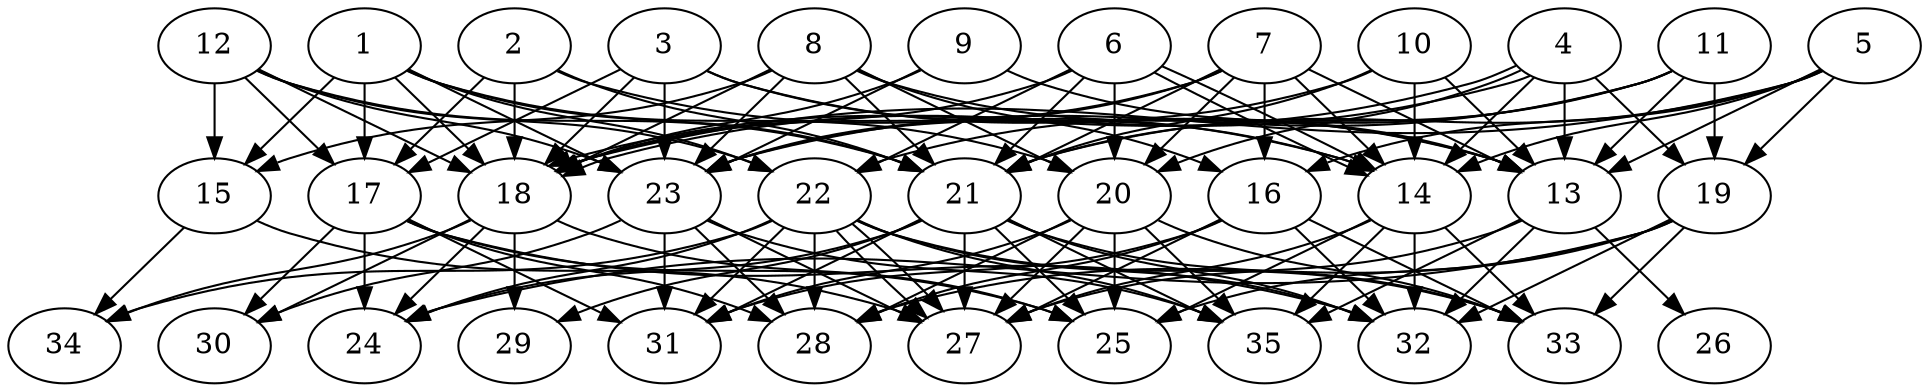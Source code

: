 // DAG automatically generated by daggen at Thu Oct  3 14:05:36 2019
// ./daggen --dot -n 35 --ccr 0.3 --fat 0.7 --regular 0.9 --density 0.9 --mindata 5242880 --maxdata 52428800 
digraph G {
  1 [size="43772587", alpha="0.04", expect_size="13131776"] 
  1 -> 15 [size ="13131776"]
  1 -> 17 [size ="13131776"]
  1 -> 18 [size ="13131776"]
  1 -> 20 [size ="13131776"]
  1 -> 21 [size ="13131776"]
  1 -> 22 [size ="13131776"]
  1 -> 23 [size ="13131776"]
  2 [size="164464640", alpha="0.17", expect_size="49339392"] 
  2 -> 14 [size ="49339392"]
  2 -> 17 [size ="49339392"]
  2 -> 18 [size ="49339392"]
  2 -> 21 [size ="49339392"]
  3 [size="125873493", alpha="0.01", expect_size="37762048"] 
  3 -> 13 [size ="37762048"]
  3 -> 14 [size ="37762048"]
  3 -> 17 [size ="37762048"]
  3 -> 18 [size ="37762048"]
  3 -> 23 [size ="37762048"]
  4 [size="160614400", alpha="0.01", expect_size="48184320"] 
  4 -> 13 [size ="48184320"]
  4 -> 14 [size ="48184320"]
  4 -> 18 [size ="48184320"]
  4 -> 18 [size ="48184320"]
  4 -> 19 [size ="48184320"]
  4 -> 20 [size ="48184320"]
  5 [size="170318507", alpha="0.06", expect_size="51095552"] 
  5 -> 13 [size ="51095552"]
  5 -> 14 [size ="51095552"]
  5 -> 16 [size ="51095552"]
  5 -> 18 [size ="51095552"]
  5 -> 19 [size ="51095552"]
  5 -> 21 [size ="51095552"]
  6 [size="45073067", alpha="0.10", expect_size="13521920"] 
  6 -> 14 [size ="13521920"]
  6 -> 14 [size ="13521920"]
  6 -> 18 [size ="13521920"]
  6 -> 20 [size ="13521920"]
  6 -> 21 [size ="13521920"]
  6 -> 22 [size ="13521920"]
  7 [size="147527680", alpha="0.20", expect_size="44258304"] 
  7 -> 13 [size ="44258304"]
  7 -> 14 [size ="44258304"]
  7 -> 16 [size ="44258304"]
  7 -> 18 [size ="44258304"]
  7 -> 20 [size ="44258304"]
  7 -> 21 [size ="44258304"]
  7 -> 23 [size ="44258304"]
  8 [size="130170880", alpha="0.05", expect_size="39051264"] 
  8 -> 13 [size ="39051264"]
  8 -> 15 [size ="39051264"]
  8 -> 16 [size ="39051264"]
  8 -> 18 [size ="39051264"]
  8 -> 20 [size ="39051264"]
  8 -> 21 [size ="39051264"]
  8 -> 23 [size ="39051264"]
  9 [size="146530987", alpha="0.05", expect_size="43959296"] 
  9 -> 13 [size ="43959296"]
  9 -> 18 [size ="43959296"]
  9 -> 23 [size ="43959296"]
  10 [size="51025920", alpha="0.12", expect_size="15307776"] 
  10 -> 13 [size ="15307776"]
  10 -> 14 [size ="15307776"]
  10 -> 21 [size ="15307776"]
  10 -> 23 [size ="15307776"]
  11 [size="158634667", alpha="0.17", expect_size="47590400"] 
  11 -> 13 [size ="47590400"]
  11 -> 19 [size ="47590400"]
  11 -> 21 [size ="47590400"]
  11 -> 22 [size ="47590400"]
  11 -> 23 [size ="47590400"]
  12 [size="32191147", alpha="0.12", expect_size="9657344"] 
  12 -> 15 [size ="9657344"]
  12 -> 17 [size ="9657344"]
  12 -> 18 [size ="9657344"]
  12 -> 21 [size ="9657344"]
  12 -> 22 [size ="9657344"]
  12 -> 23 [size ="9657344"]
  13 [size="165771947", alpha="0.05", expect_size="49731584"] 
  13 -> 26 [size ="49731584"]
  13 -> 27 [size ="49731584"]
  13 -> 32 [size ="49731584"]
  13 -> 35 [size ="49731584"]
  14 [size="174346240", alpha="0.06", expect_size="52303872"] 
  14 -> 25 [size ="52303872"]
  14 -> 27 [size ="52303872"]
  14 -> 32 [size ="52303872"]
  14 -> 33 [size ="52303872"]
  14 -> 35 [size ="52303872"]
  15 [size="28095147", alpha="0.07", expect_size="8428544"] 
  15 -> 27 [size ="8428544"]
  15 -> 34 [size ="8428544"]
  16 [size="78291627", alpha="0.00", expect_size="23487488"] 
  16 -> 27 [size ="23487488"]
  16 -> 28 [size ="23487488"]
  16 -> 31 [size ="23487488"]
  16 -> 32 [size ="23487488"]
  16 -> 33 [size ="23487488"]
  17 [size="157255680", alpha="0.03", expect_size="47176704"] 
  17 -> 24 [size ="47176704"]
  17 -> 25 [size ="47176704"]
  17 -> 28 [size ="47176704"]
  17 -> 30 [size ="47176704"]
  17 -> 31 [size ="47176704"]
  17 -> 32 [size ="47176704"]
  18 [size="156777813", alpha="0.13", expect_size="47033344"] 
  18 -> 24 [size ="47033344"]
  18 -> 25 [size ="47033344"]
  18 -> 29 [size ="47033344"]
  18 -> 30 [size ="47033344"]
  18 -> 34 [size ="47033344"]
  19 [size="40366080", alpha="0.01", expect_size="12109824"] 
  19 -> 24 [size ="12109824"]
  19 -> 25 [size ="12109824"]
  19 -> 28 [size ="12109824"]
  19 -> 32 [size ="12109824"]
  19 -> 33 [size ="12109824"]
  20 [size="81452373", alpha="0.19", expect_size="24435712"] 
  20 -> 25 [size ="24435712"]
  20 -> 27 [size ="24435712"]
  20 -> 28 [size ="24435712"]
  20 -> 31 [size ="24435712"]
  20 -> 33 [size ="24435712"]
  20 -> 35 [size ="24435712"]
  21 [size="19793920", alpha="0.02", expect_size="5938176"] 
  21 -> 24 [size ="5938176"]
  21 -> 25 [size ="5938176"]
  21 -> 27 [size ="5938176"]
  21 -> 29 [size ="5938176"]
  21 -> 31 [size ="5938176"]
  21 -> 32 [size ="5938176"]
  21 -> 33 [size ="5938176"]
  21 -> 35 [size ="5938176"]
  22 [size="155344213", alpha="0.02", expect_size="46603264"] 
  22 -> 24 [size ="46603264"]
  22 -> 27 [size ="46603264"]
  22 -> 27 [size ="46603264"]
  22 -> 28 [size ="46603264"]
  22 -> 31 [size ="46603264"]
  22 -> 32 [size ="46603264"]
  22 -> 33 [size ="46603264"]
  22 -> 34 [size ="46603264"]
  22 -> 35 [size ="46603264"]
  23 [size="93085013", alpha="0.17", expect_size="27925504"] 
  23 -> 27 [size ="27925504"]
  23 -> 28 [size ="27925504"]
  23 -> 30 [size ="27925504"]
  23 -> 31 [size ="27925504"]
  23 -> 35 [size ="27925504"]
  24 [size="133403307", alpha="0.10", expect_size="40020992"] 
  25 [size="26361173", alpha="0.02", expect_size="7908352"] 
  26 [size="84111360", alpha="0.18", expect_size="25233408"] 
  27 [size="85073920", alpha="0.10", expect_size="25522176"] 
  28 [size="109636267", alpha="0.17", expect_size="32890880"] 
  29 [size="53183147", alpha="0.00", expect_size="15954944"] 
  30 [size="57818453", alpha="0.07", expect_size="17345536"] 
  31 [size="53282133", alpha="0.13", expect_size="15984640"] 
  32 [size="65870507", alpha="0.20", expect_size="19761152"] 
  33 [size="85288960", alpha="0.06", expect_size="25586688"] 
  34 [size="62648320", alpha="0.12", expect_size="18794496"] 
  35 [size="141093547", alpha="0.19", expect_size="42328064"] 
}
